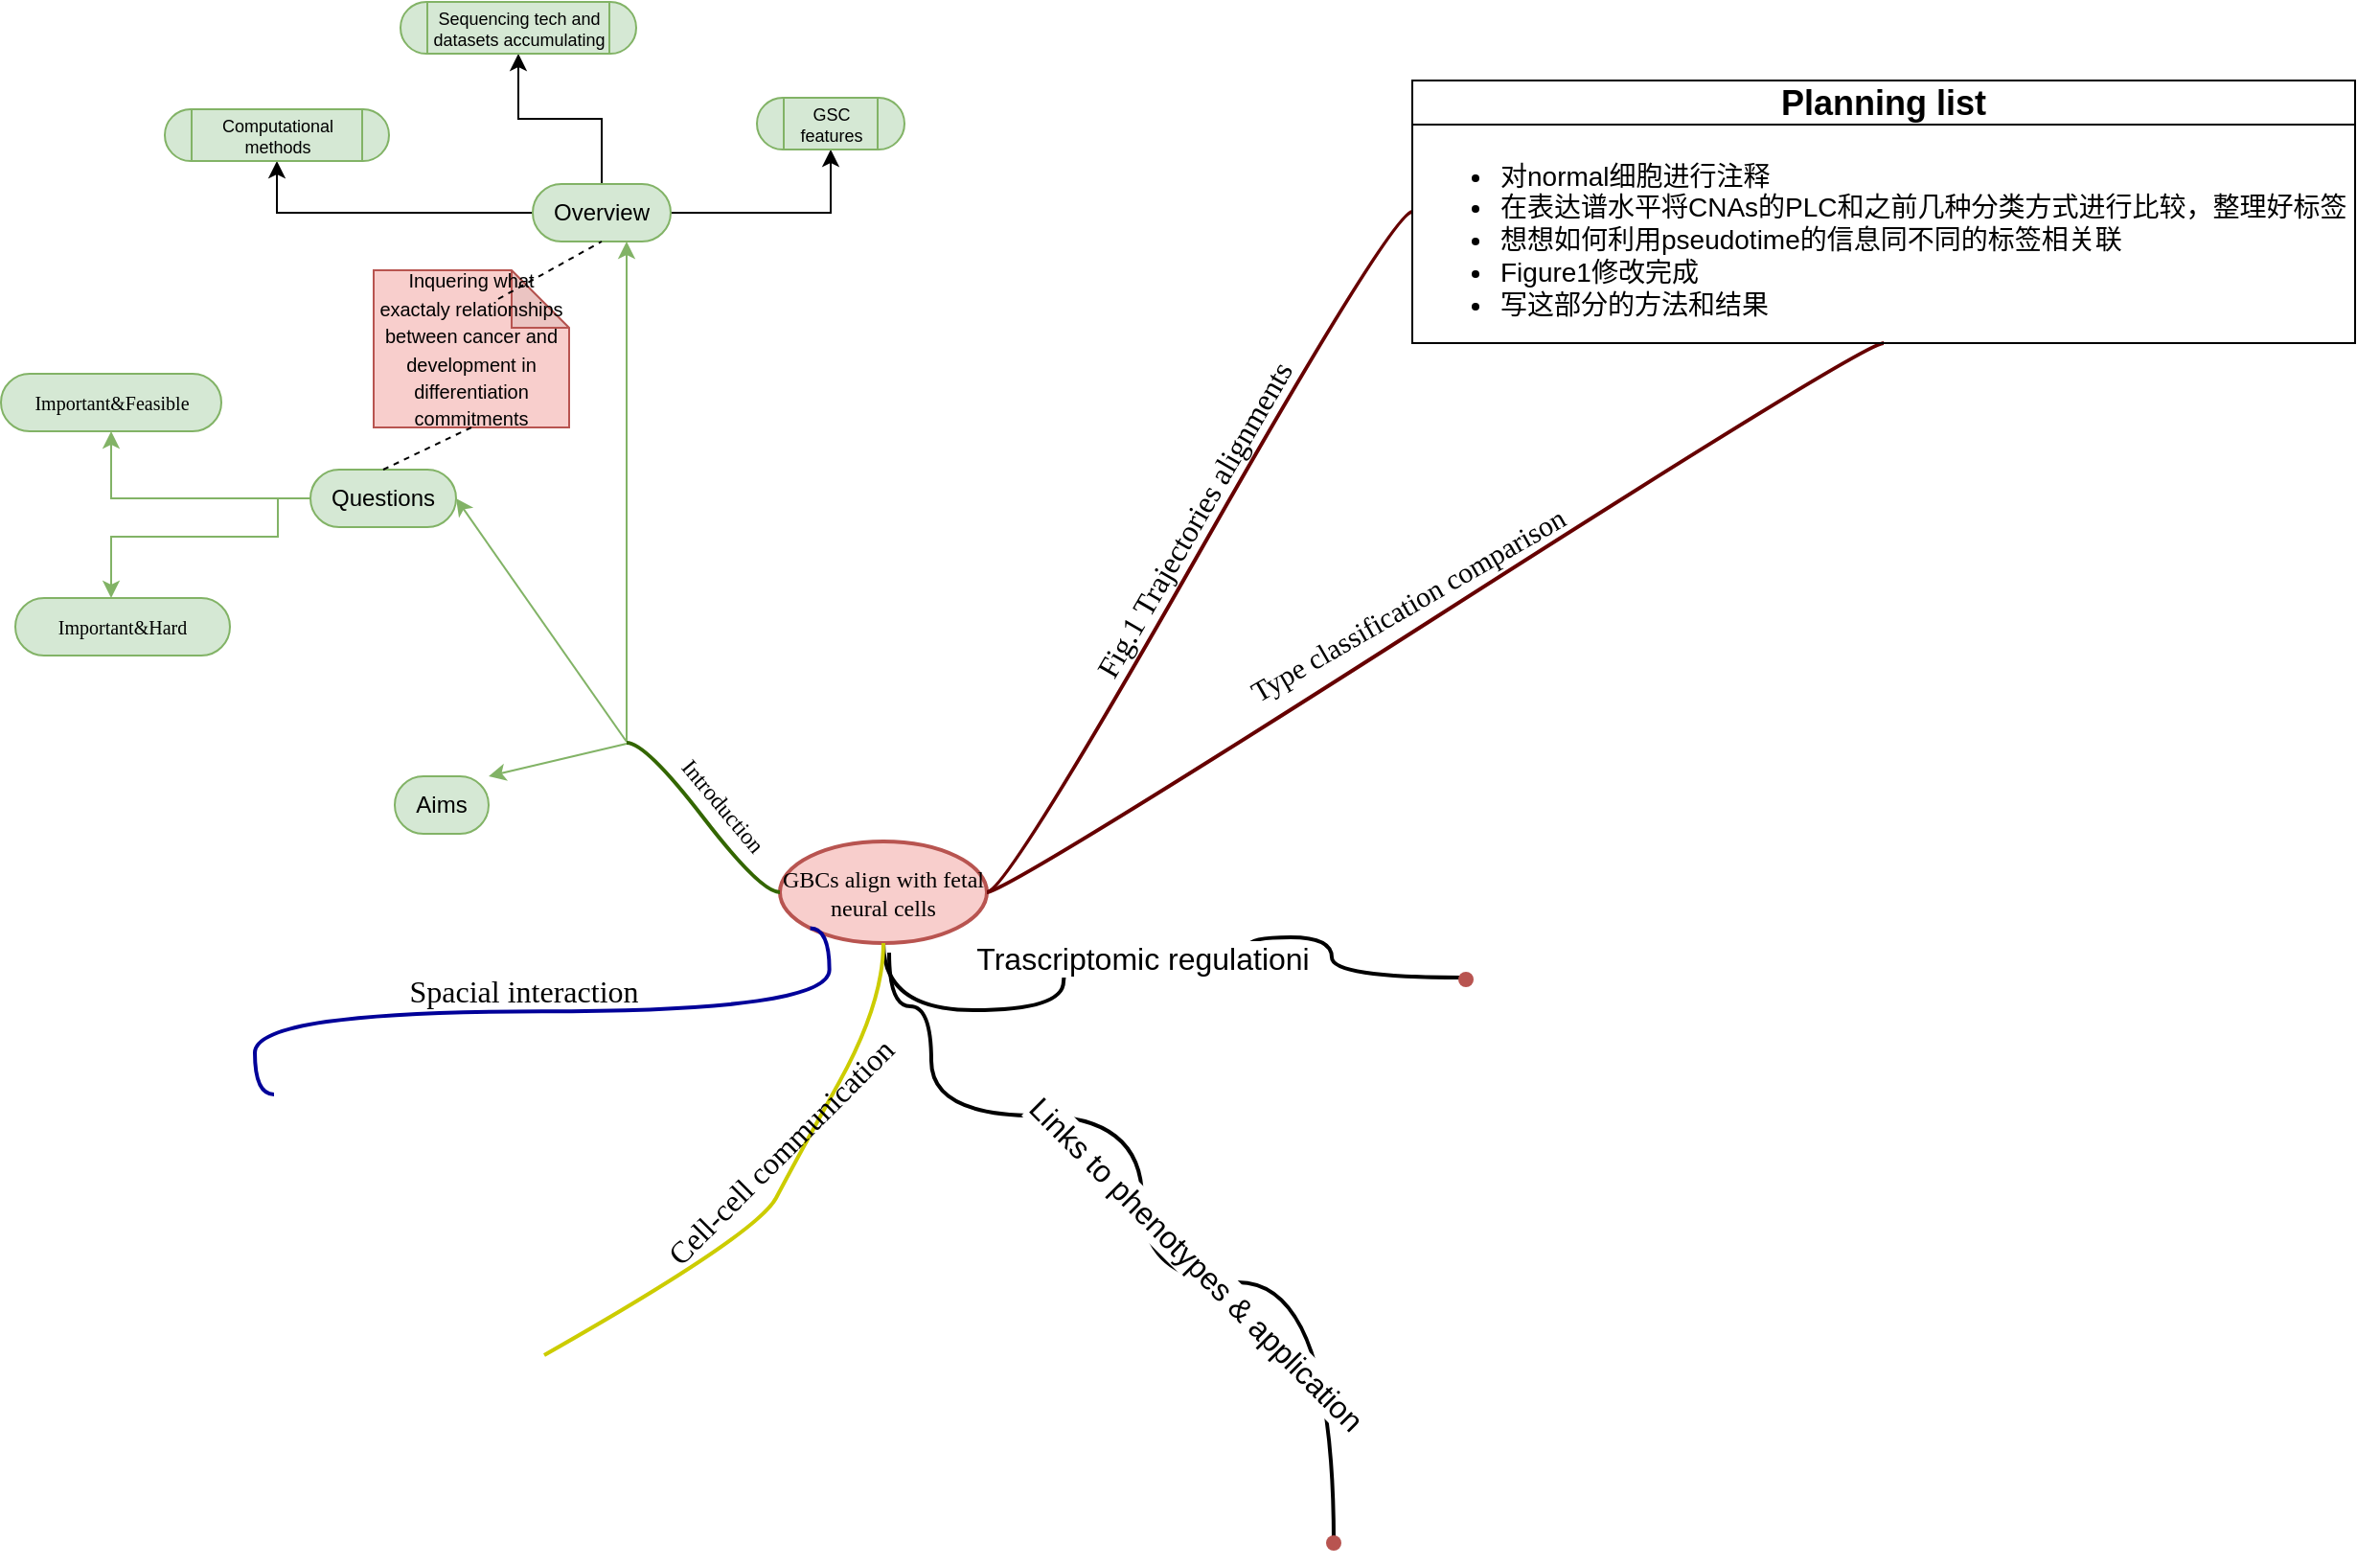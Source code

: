 <mxfile border="50" scale="3" compressed="false" locked="false" version="24.7.2" type="github">
  <diagram name="Blank" id="YmL12bMKpDGza6XwsDPr">
    <mxGraphModel dx="1280" dy="1672" grid="0" gridSize="10" guides="1" tooltips="1" connect="1" arrows="1" fold="1" page="0" pageScale="1" pageWidth="827" pageHeight="1169" background="none" math="1" shadow="0">
      <root>
        <mxCell id="X5NqExCQtvZxIxQ7pmgY-0" />
        <mxCell id="1" parent="X5NqExCQtvZxIxQ7pmgY-0" />
        <mxCell id="V-lV2F8jwq8Me4-6kI_O-103" value="" style="edgeStyle=orthogonalEdgeStyle;rounded=0;orthogonalLoop=1;jettySize=auto;html=1;curved=1;endArrow=none;endFill=0;strokeWidth=2;" edge="1" parent="1" source="V-lV2F8jwq8Me4-6kI_O-7">
          <mxGeometry relative="1" as="geometry">
            <mxPoint x="656" y="442" as="targetPoint" />
            <Array as="points">
              <mxPoint x="353" y="459" />
              <mxPoint x="447" y="459" />
              <mxPoint x="447" y="429" />
              <mxPoint x="544" y="429" />
              <mxPoint x="544" y="421" />
              <mxPoint x="587" y="421" />
              <mxPoint x="587" y="442" />
            </Array>
          </mxGeometry>
        </mxCell>
        <mxCell id="V-lV2F8jwq8Me4-6kI_O-104" value="Trascriptomic regulationi" style="edgeLabel;html=1;align=center;verticalAlign=middle;resizable=0;points=[];fontSize=16;" vertex="1" connectable="0" parent="V-lV2F8jwq8Me4-6kI_O-103">
          <mxGeometry x="0.008" y="-3" relative="1" as="geometry">
            <mxPoint as="offset" />
          </mxGeometry>
        </mxCell>
        <mxCell id="V-lV2F8jwq8Me4-6kI_O-106" value="" style="edgeStyle=orthogonalEdgeStyle;rounded=0;orthogonalLoop=1;jettySize=auto;html=1;curved=1;endArrow=none;endFill=0;entryX=0.396;entryY=0.531;entryDx=0;entryDy=0;entryPerimeter=0;" edge="1" parent="1" source="V-lV2F8jwq8Me4-6kI_O-105" target="V-lV2F8jwq8Me4-6kI_O-105">
          <mxGeometry relative="1" as="geometry">
            <mxPoint x="388" y="190" as="targetPoint" />
            <Array as="points" />
          </mxGeometry>
        </mxCell>
        <mxCell id="V-lV2F8jwq8Me4-6kI_O-7" value="&lt;font face=&quot;Comic Sans MS&quot;&gt;GBCs align with fetal neural cells&lt;/font&gt;" style="ellipse;whiteSpace=wrap;html=1;align=center;container=1;recursiveResize=0;treeFolding=1;strokeWidth=2;fillColor=#f8cecc;strokeColor=#b85450;" vertex="1" parent="1">
          <mxGeometry x="299" y="371" width="108" height="53" as="geometry" />
        </mxCell>
        <mxCell id="V-lV2F8jwq8Me4-6kI_O-9" value="" style="edgeStyle=entityRelationEdgeStyle;startArrow=none;endArrow=none;segment=10;curved=1;strokeWidth=2;strokeColor=#660000;rounded=0;fontSize=12;startSize=8;endSize=8;entryX=0;entryY=0.5;entryDx=0;entryDy=0;" edge="1" parent="1" source="V-lV2F8jwq8Me4-6kI_O-7" target="V-lV2F8jwq8Me4-6kI_O-109">
          <mxGeometry relative="1" as="geometry">
            <mxPoint x="189" y="374.5" as="sourcePoint" />
            <mxPoint x="615" y="209" as="targetPoint" />
          </mxGeometry>
        </mxCell>
        <mxCell id="V-lV2F8jwq8Me4-6kI_O-10" value="Fig.1 Trajectories alignments" style="text;html=1;resizable=0;points=[];align=center;verticalAlign=middle;labelBackgroundColor=none;rotation=-60;fontFamily=Comic Sans MS;fontSize=16;" vertex="1" connectable="0" parent="V-lV2F8jwq8Me4-6kI_O-9">
          <mxGeometry x="0.025" y="2" relative="1" as="geometry">
            <mxPoint x="-4" y="-11" as="offset" />
          </mxGeometry>
        </mxCell>
        <mxCell id="V-lV2F8jwq8Me4-6kI_O-21" value="" style="edgeStyle=entityRelationEdgeStyle;startArrow=none;endArrow=none;segment=10;curved=1;strokeWidth=2;strokeColor=#000099;rounded=0;fontSize=12;startSize=8;endSize=8;exitX=0;exitY=1;exitDx=0;exitDy=0;" edge="1" parent="1" source="V-lV2F8jwq8Me4-6kI_O-7">
          <mxGeometry relative="1" as="geometry">
            <mxPoint x="187" y="397.5" as="sourcePoint" />
            <mxPoint x="35" y="503" as="targetPoint" />
          </mxGeometry>
        </mxCell>
        <mxCell id="V-lV2F8jwq8Me4-6kI_O-22" value="Spacial interaction" style="text;html=1;resizable=0;points=[];align=center;verticalAlign=middle;labelBackgroundColor=none;rotation=0;fontFamily=Comic Sans MS;fontSize=16;" vertex="1" connectable="0" parent="V-lV2F8jwq8Me4-6kI_O-21">
          <mxGeometry x="0.025" y="2" relative="1" as="geometry">
            <mxPoint x="-5" y="-13" as="offset" />
          </mxGeometry>
        </mxCell>
        <mxCell id="V-lV2F8jwq8Me4-6kI_O-87" value="" style="edgeStyle=orthogonalEdgeStyle;rounded=0;orthogonalLoop=1;jettySize=auto;html=1;fillColor=#d5e8d4;strokeColor=#82b366;" edge="1" parent="1" source="V-lV2F8jwq8Me4-6kI_O-36" target="V-lV2F8jwq8Me4-6kI_O-86">
          <mxGeometry relative="1" as="geometry" />
        </mxCell>
        <mxCell id="V-lV2F8jwq8Me4-6kI_O-89" value="" style="edgeStyle=orthogonalEdgeStyle;rounded=0;orthogonalLoop=1;jettySize=auto;html=1;entryX=1;entryY=0.5;entryDx=0;entryDy=0;fillColor=#d5e8d4;strokeColor=#82b366;" edge="1" parent="1" source="V-lV2F8jwq8Me4-6kI_O-36" target="V-lV2F8jwq8Me4-6kI_O-88">
          <mxGeometry relative="1" as="geometry" />
        </mxCell>
        <mxCell id="V-lV2F8jwq8Me4-6kI_O-91" value="" style="edgeStyle=orthogonalEdgeStyle;rounded=0;orthogonalLoop=1;jettySize=auto;html=1;fillColor=#d5e8d4;strokeColor=#82b366;" edge="1" parent="1" source="V-lV2F8jwq8Me4-6kI_O-36" target="V-lV2F8jwq8Me4-6kI_O-90">
          <mxGeometry relative="1" as="geometry" />
        </mxCell>
        <mxCell id="V-lV2F8jwq8Me4-6kI_O-36" value="" style="whiteSpace=wrap;html=1;rounded=1;arcSize=50;align=center;verticalAlign=middle;container=1;recursiveResize=0;strokeWidth=1;autosize=1;spacing=4;treeFolding=1;" vertex="1" parent="1">
          <mxGeometry x="219" y="319" height="1" as="geometry" />
        </mxCell>
        <mxCell id="V-lV2F8jwq8Me4-6kI_O-37" value="" style="edgeStyle=entityRelationEdgeStyle;startArrow=none;endArrow=none;segment=10;curved=1;strokeWidth=2;strokeColor=#336600;rounded=0;fontSize=12;startSize=8;endSize=8;" edge="1" parent="1" source="V-lV2F8jwq8Me4-6kI_O-7" target="V-lV2F8jwq8Me4-6kI_O-36">
          <mxGeometry relative="1" as="geometry">
            <mxPoint x="187" y="397.5" as="sourcePoint" />
            <mxPoint x="277" y="357.5" as="targetPoint" />
          </mxGeometry>
        </mxCell>
        <mxCell id="V-lV2F8jwq8Me4-6kI_O-38" value="Introduction" style="text;html=1;resizable=0;points=[];align=center;verticalAlign=middle;labelBackgroundColor=none;rotation=50;fontFamily=Comic Sans MS;" vertex="1" connectable="0" parent="V-lV2F8jwq8Me4-6kI_O-37">
          <mxGeometry x="0.025" y="2" relative="1" as="geometry">
            <mxPoint x="12" y="-7" as="offset" />
          </mxGeometry>
        </mxCell>
        <mxCell id="V-lV2F8jwq8Me4-6kI_O-50" style="jumpStyle=arc;html=1;endArrow=classicThin;endFill=1;jettySize=auto;orthogonalLoop=1;strokeColor=none;strokeWidth=2;fontFamily=Comic Sans MS;fontSize=10;rounded=0;startSize=8;endSize=8;curved=1;" edge="1" parent="1" source="V-lV2F8jwq8Me4-6kI_O-36">
          <mxGeometry relative="1" as="geometry">
            <mxPoint x="568.493" y="237.095" as="targetPoint" />
          </mxGeometry>
        </mxCell>
        <mxCell id="V-lV2F8jwq8Me4-6kI_O-52" value="" style="edgeStyle=entityRelationEdgeStyle;startArrow=none;endArrow=none;segment=10;curved=1;strokeWidth=2;strokeColor=#660000;rounded=0;fontSize=12;startSize=8;endSize=8;entryX=1;entryY=0.5;entryDx=0;entryDy=0;exitX=0.5;exitY=1;exitDx=0;exitDy=0;" edge="1" parent="1" source="V-lV2F8jwq8Me4-6kI_O-109" target="V-lV2F8jwq8Me4-6kI_O-7">
          <mxGeometry relative="1" as="geometry">
            <mxPoint x="599" y="-36" as="sourcePoint" />
            <mxPoint x="405.0" y="287.5" as="targetPoint" />
            <Array as="points">
              <mxPoint x="420" y="299.99" />
            </Array>
          </mxGeometry>
        </mxCell>
        <mxCell id="V-lV2F8jwq8Me4-6kI_O-53" value="Type classification comparison" style="text;html=1;resizable=0;points=[];align=center;verticalAlign=middle;labelBackgroundColor=none;rotation=-30;fontFamily=Comic Sans MS;fontSize=15;" vertex="1" connectable="0" parent="V-lV2F8jwq8Me4-6kI_O-52">
          <mxGeometry x="0.025" y="2" relative="1" as="geometry">
            <mxPoint x="-10" y="-13" as="offset" />
          </mxGeometry>
        </mxCell>
        <mxCell id="V-lV2F8jwq8Me4-6kI_O-64" value="" style="startArrow=none;endArrow=none;segment=10;strokeWidth=2;strokeColor=#CCCC00;exitX=0.5;exitY=1;curved=1;rounded=0;fontSize=12;startSize=8;endSize=8;exitDx=0;exitDy=0;" edge="1" parent="1" source="V-lV2F8jwq8Me4-6kI_O-7">
          <mxGeometry relative="1" as="geometry">
            <mxPoint x="369" y="508" as="sourcePoint" />
            <mxPoint x="176" y="639" as="targetPoint" />
            <Array as="points">
              <mxPoint x="353" y="455" />
              <mxPoint x="307" y="538" />
              <mxPoint x="287" y="576" />
            </Array>
          </mxGeometry>
        </mxCell>
        <mxCell id="V-lV2F8jwq8Me4-6kI_O-65" value="Cell-cell communication" style="text;html=1;resizable=0;points=[];align=center;verticalAlign=middle;labelBackgroundColor=none;rotation=-45;fontFamily=Comic Sans MS;fontSize=16;" vertex="1" connectable="0" parent="V-lV2F8jwq8Me4-6kI_O-64">
          <mxGeometry x="0.025" y="2" relative="1" as="geometry">
            <mxPoint x="2" y="-29" as="offset" />
          </mxGeometry>
        </mxCell>
        <mxCell id="V-lV2F8jwq8Me4-6kI_O-80" value="" style="edgeStyle=orthogonalEdgeStyle;rounded=0;orthogonalLoop=1;jettySize=auto;html=1;exitX=0;exitY=0.5;exitDx=0;exitDy=0;fillColor=#d5e8d4;strokeColor=#82b366;" edge="1" parent="1" source="V-lV2F8jwq8Me4-6kI_O-88" target="V-lV2F8jwq8Me4-6kI_O-77">
          <mxGeometry relative="1" as="geometry" />
        </mxCell>
        <mxCell id="V-lV2F8jwq8Me4-6kI_O-85" value="" style="edgeStyle=orthogonalEdgeStyle;rounded=0;orthogonalLoop=1;jettySize=auto;html=1;exitX=0;exitY=0.5;exitDx=0;exitDy=0;fillColor=#d5e8d4;strokeColor=#82b366;" edge="1" parent="1" source="V-lV2F8jwq8Me4-6kI_O-88" target="V-lV2F8jwq8Me4-6kI_O-84">
          <mxGeometry relative="1" as="geometry">
            <Array as="points">
              <mxPoint x="37" y="192" />
              <mxPoint x="37" y="212" />
              <mxPoint x="-50" y="212" />
            </Array>
          </mxGeometry>
        </mxCell>
        <mxCell id="V-lV2F8jwq8Me4-6kI_O-77" value="&lt;span style=&quot;font-family: &amp;quot;Comic Sans MS&amp;quot;; font-size: 10px; text-wrap: nowrap;&quot;&gt;Important&amp;amp;Feasible&lt;/span&gt;" style="whiteSpace=wrap;html=1;rounded=1;arcSize=50;strokeWidth=1;autosize=1;spacing=4;fillColor=#d5e8d4;strokeColor=#82b366;" vertex="1" parent="1">
          <mxGeometry x="-107.5" y="127" width="115" height="30" as="geometry" />
        </mxCell>
        <mxCell id="V-lV2F8jwq8Me4-6kI_O-84" value="&lt;span style=&quot;font-family: &amp;quot;Comic Sans MS&amp;quot;; font-size: 10px; text-wrap: nowrap;&quot;&gt;Important&amp;amp;Hard&lt;/span&gt;" style="whiteSpace=wrap;html=1;rounded=1;arcSize=50;strokeWidth=1;autosize=1;spacing=4;fillColor=#d5e8d4;strokeColor=#82b366;" vertex="1" parent="1">
          <mxGeometry x="-100" y="244" width="112" height="30" as="geometry" />
        </mxCell>
        <mxCell id="V-lV2F8jwq8Me4-6kI_O-93" value="" style="edgeStyle=orthogonalEdgeStyle;rounded=0;orthogonalLoop=1;jettySize=auto;html=1;" edge="1" parent="1" source="V-lV2F8jwq8Me4-6kI_O-86" target="V-lV2F8jwq8Me4-6kI_O-92">
          <mxGeometry relative="1" as="geometry" />
        </mxCell>
        <mxCell id="V-lV2F8jwq8Me4-6kI_O-95" value="" style="edgeStyle=orthogonalEdgeStyle;rounded=0;orthogonalLoop=1;jettySize=auto;html=1;" edge="1" parent="1" source="V-lV2F8jwq8Me4-6kI_O-86" target="V-lV2F8jwq8Me4-6kI_O-94">
          <mxGeometry relative="1" as="geometry" />
        </mxCell>
        <mxCell id="V-lV2F8jwq8Me4-6kI_O-97" value="" style="edgeStyle=orthogonalEdgeStyle;rounded=0;orthogonalLoop=1;jettySize=auto;html=1;" edge="1" parent="1" source="V-lV2F8jwq8Me4-6kI_O-86" target="V-lV2F8jwq8Me4-6kI_O-96">
          <mxGeometry relative="1" as="geometry" />
        </mxCell>
        <mxCell id="V-lV2F8jwq8Me4-6kI_O-86" value="Overview" style="whiteSpace=wrap;html=1;rounded=1;arcSize=50;strokeWidth=1;autosize=1;spacing=4;fillColor=#d5e8d4;strokeColor=#82b366;" vertex="1" parent="1">
          <mxGeometry x="170" y="28" width="72" height="30" as="geometry" />
        </mxCell>
        <mxCell id="V-lV2F8jwq8Me4-6kI_O-88" value="Questions" style="whiteSpace=wrap;html=1;rounded=1;arcSize=50;strokeWidth=1;autosize=1;spacing=4;fillColor=#d5e8d4;strokeColor=#82b366;" vertex="1" parent="1">
          <mxGeometry x="54" y="177" width="76" height="30" as="geometry" />
        </mxCell>
        <mxCell id="V-lV2F8jwq8Me4-6kI_O-90" value="Aims" style="whiteSpace=wrap;html=1;rounded=1;arcSize=50;strokeWidth=1;autosize=1;spacing=4;fillColor=#d5e8d4;strokeColor=#82b366;" vertex="1" parent="1">
          <mxGeometry x="98" y="337" width="49" height="30" as="geometry" />
        </mxCell>
        <mxCell id="V-lV2F8jwq8Me4-6kI_O-92" value="GSC features" style="shape=process;whiteSpace=wrap;html=1;backgroundOutline=1;fillColor=#d5e8d4;strokeColor=#82b366;rounded=1;arcSize=50;strokeWidth=1;autosize=1;spacing=4;fontSize=9;" vertex="1" parent="1">
          <mxGeometry x="287" y="-17" width="77" height="27" as="geometry" />
        </mxCell>
        <mxCell id="V-lV2F8jwq8Me4-6kI_O-94" value="Sequencing tech and datasets accumulating" style="shape=process;whiteSpace=wrap;html=1;backgroundOutline=1;fillColor=#d5e8d4;strokeColor=#82b366;rounded=1;arcSize=50;strokeWidth=1;autosize=1;spacing=4;fontSize=9;" vertex="1" parent="1">
          <mxGeometry x="101" y="-67" width="123" height="27" as="geometry" />
        </mxCell>
        <mxCell id="V-lV2F8jwq8Me4-6kI_O-96" value="Computational methods" style="shape=process;whiteSpace=wrap;html=1;backgroundOutline=1;fillColor=#d5e8d4;strokeColor=#82b366;rounded=1;arcSize=50;strokeWidth=1;autosize=1;spacing=4;fontSize=9;" vertex="1" parent="1">
          <mxGeometry x="-22" y="-11" width="117" height="27" as="geometry" />
        </mxCell>
        <mxCell id="V-lV2F8jwq8Me4-6kI_O-98" value="&lt;font size=&quot;1&quot;&gt;Inquering what exactaly relationships between cancer and development in differentiation commitments&lt;/font&gt;" style="shape=note;whiteSpace=wrap;html=1;backgroundOutline=1;darkOpacity=0.05;fillColor=#f8cecc;strokeColor=#b85450;" vertex="1" parent="1">
          <mxGeometry x="87" y="73" width="102" height="82" as="geometry" />
        </mxCell>
        <mxCell id="V-lV2F8jwq8Me4-6kI_O-100" value="" style="endArrow=none;dashed=1;html=1;rounded=0;entryX=0.5;entryY=1;entryDx=0;entryDy=0;exitX=0;exitY=0;exitDx=65;exitDy=15;exitPerimeter=0;" edge="1" parent="1" source="V-lV2F8jwq8Me4-6kI_O-98" target="V-lV2F8jwq8Me4-6kI_O-86">
          <mxGeometry width="50" height="50" relative="1" as="geometry">
            <mxPoint x="124" y="131" as="sourcePoint" />
            <mxPoint x="174" y="81" as="targetPoint" />
          </mxGeometry>
        </mxCell>
        <mxCell id="V-lV2F8jwq8Me4-6kI_O-101" value="" style="endArrow=none;dashed=1;html=1;rounded=0;exitX=0.5;exitY=0;exitDx=0;exitDy=0;entryX=0.5;entryY=1;entryDx=0;entryDy=0;entryPerimeter=0;" edge="1" parent="1" source="V-lV2F8jwq8Me4-6kI_O-88" target="V-lV2F8jwq8Me4-6kI_O-98">
          <mxGeometry width="50" height="50" relative="1" as="geometry">
            <mxPoint x="124" y="131" as="sourcePoint" />
            <mxPoint x="174" y="81" as="targetPoint" />
          </mxGeometry>
        </mxCell>
        <mxCell id="V-lV2F8jwq8Me4-6kI_O-102" value="" style="shape=waypoint;sketch=0;size=6;pointerEvents=1;points=[];fillColor=#f8cecc;resizable=0;rotatable=0;perimeter=centerPerimeter;snapToPoint=1;strokeColor=#b85450;strokeWidth=2;" vertex="1" parent="1">
          <mxGeometry x="647" y="433" width="20" height="20" as="geometry" />
        </mxCell>
        <mxCell id="V-lV2F8jwq8Me4-6kI_O-107" value="" style="edgeStyle=orthogonalEdgeStyle;rounded=0;orthogonalLoop=1;jettySize=auto;html=1;curved=1;endArrow=none;endFill=0;strokeWidth=2;" edge="1" parent="1" target="V-lV2F8jwq8Me4-6kI_O-105">
          <mxGeometry relative="1" as="geometry">
            <mxPoint x="356" y="429" as="sourcePoint" />
            <mxPoint x="388" y="190" as="targetPoint" />
            <Array as="points">
              <mxPoint x="356" y="457" />
              <mxPoint x="378" y="457" />
              <mxPoint x="378" y="514" />
              <mxPoint x="488" y="514" />
              <mxPoint x="488" y="601" />
              <mxPoint x="588" y="601" />
            </Array>
          </mxGeometry>
        </mxCell>
        <mxCell id="V-lV2F8jwq8Me4-6kI_O-108" value="Links to phenotypes &amp;amp; application" style="edgeLabel;html=1;align=center;verticalAlign=middle;resizable=0;points=[];fontSize=16;rotation=45;" vertex="1" connectable="0" parent="V-lV2F8jwq8Me4-6kI_O-107">
          <mxGeometry x="0.141" y="-2" relative="1" as="geometry">
            <mxPoint x="24" y="-12" as="offset" />
          </mxGeometry>
        </mxCell>
        <mxCell id="V-lV2F8jwq8Me4-6kI_O-105" value="" style="shape=waypoint;sketch=0;size=6;pointerEvents=1;points=[];fillColor=#f8cecc;resizable=0;rotatable=0;perimeter=centerPerimeter;snapToPoint=1;strokeColor=#b85450;strokeWidth=2;" vertex="1" parent="1">
          <mxGeometry x="578" y="727" width="20" height="20" as="geometry" />
        </mxCell>
        <mxCell id="V-lV2F8jwq8Me4-6kI_O-109" value="&lt;font style=&quot;font-size: 18px;&quot;&gt;Planning list&lt;/font&gt;" style="swimlane;whiteSpace=wrap;html=1;" vertex="1" parent="1">
          <mxGeometry x="629" y="-26" width="492" height="137" as="geometry" />
        </mxCell>
        <mxCell id="V-lV2F8jwq8Me4-6kI_O-111" value="&lt;ul style=&quot;font-size: 14px;&quot;&gt;&lt;li&gt;对normal细胞进行注释&lt;/li&gt;&lt;li&gt;在表达谱水平将CNAs的PLC和之前几种分类方式进行比较，整理好标签&lt;/li&gt;&lt;li&gt;想想如何利用pseudotime的信息同不同的标签相关联&lt;/li&gt;&lt;li&gt;Figure1修改完成&lt;/li&gt;&lt;li&gt;写这部分的方法和结果&lt;/li&gt;&lt;/ul&gt;" style="text;html=1;align=left;verticalAlign=middle;resizable=0;points=[];autosize=1;strokeColor=none;fillColor=none;" vertex="1" parent="V-lV2F8jwq8Me4-6kI_O-109">
          <mxGeometry x="4" y="21" width="500" height="124" as="geometry" />
        </mxCell>
      </root>
    </mxGraphModel>
  </diagram>
</mxfile>
